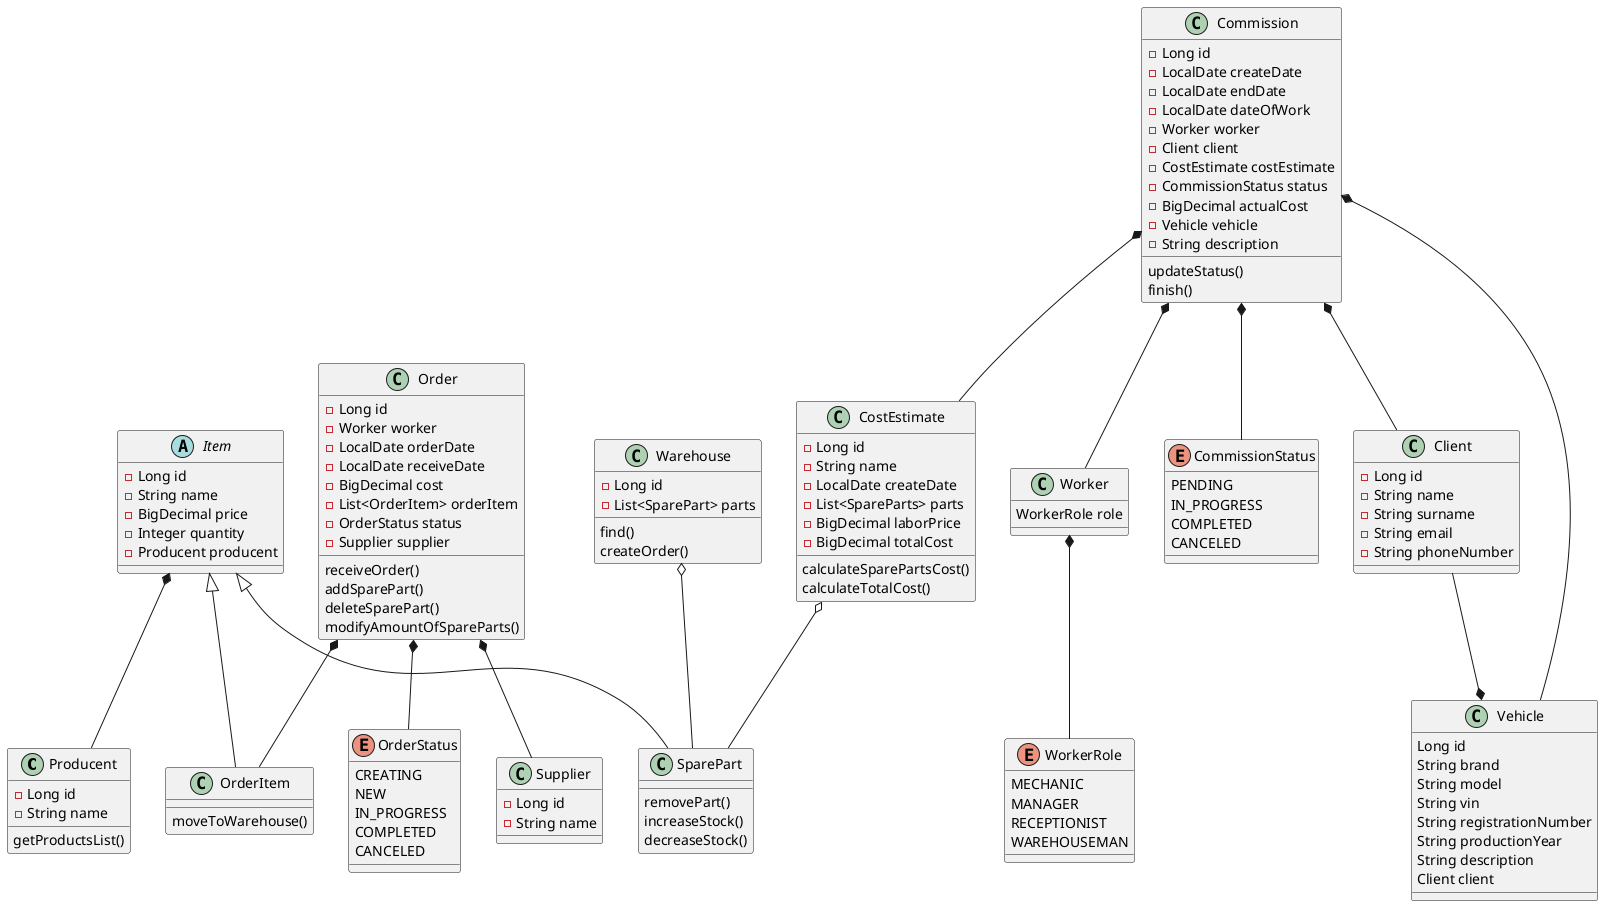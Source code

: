@startuml
'https://plantuml.com/class-diagram


class Producent {
    - Long id
    - String name

    getProductsList()
}

class Supplier {
    - Long id
    - String name
}



class CostEstimate {
    - Long id
    - String name
    - LocalDate createDate
    - List<SpareParts> parts
    - BigDecimal laborPrice
    - BigDecimal totalCost

    calculateSparePartsCost()
    calculateTotalCost()
}


enum CommissionStatus{
    PENDING
    IN_PROGRESS
    COMPLETED
    CANCELED
}

class Commission {
    - Long id
    - LocalDate createDate
    - LocalDate endDate
    'pokrywa sie z podnosnikami
    - LocalDate dateOfWork
    - Worker worker
    - Client client
    - CostEstimate costEstimate
    - CommissionStatus status
    - BigDecimal actualCost
    - Vehicle vehicle
    - String description

    updateStatus()
    finish()
}

class Vehicle {
    Long id
    String brand
    String model
    String vin
    String registrationNumber
    String productionYear
    String description
    Client client
}


enum WorkerRole {
    MECHANIC
    MANAGER
    RECEPTIONIST
    WAREHOUSEMAN
}

class Worker {
    WorkerRole role
}

enum OrderStatus {
    CREATING
    NEW
    IN_PROGRESS
    COMPLETED
    CANCELED
}

'Our warehouse
class Warehouse {
    - Long id
    - List<SparePart> parts

    find()
    createOrder()
}

abstract class Item {
    - Long id
    - String name
    - BigDecimal price
    - Integer quantity
    - Producent producent
}
'Spare part that is not in warehouse
class OrderItem extends Item {
    moveToWarehouse()
}
'Spare part that is actually in warehouse
class SparePart extends Item {
    removePart()
    increaseStock()
    decreaseStock()
}

class Order {
    - Long id
    - Worker worker
    - LocalDate orderDate
    - LocalDate receiveDate
    - BigDecimal cost
    - List<OrderItem> orderItem
    - OrderStatus status
    - Supplier supplier

    'For warehouseman to set status COMPLETED
    receiveOrder()
    addSparePart()
    deleteSparePart()
    modifyAmountOfSpareParts()
}



class Client {
    - Long id
    - String name
    - String surname
    - String email
    - String phoneNumber

}




Item *-- Producent

Commission *-- Client
Commission *-- Worker
Commission *-- Vehicle
Commission *-- CostEstimate
Commission *-- CommissionStatus

Client --* Vehicle

CostEstimate o-- SparePart

Order *-- OrderItem
Order *-- OrderStatus
Order *-- Supplier

Worker *-- WorkerRole


Warehouse o-- SparePart

'abstract class AbstractList
'abstract AbstractCollection
'interface List
'interface Collection
'
'
'
'List <|-- AbstractList
'Collection <|-- AbstractCollection
'
'Collection <|- List
'AbstractCollection <|- AbstractList
'AbstractList <|-- ArrayList
'
'class ArrayList {
'Object[] elementData
'size()
'}

@enduml
